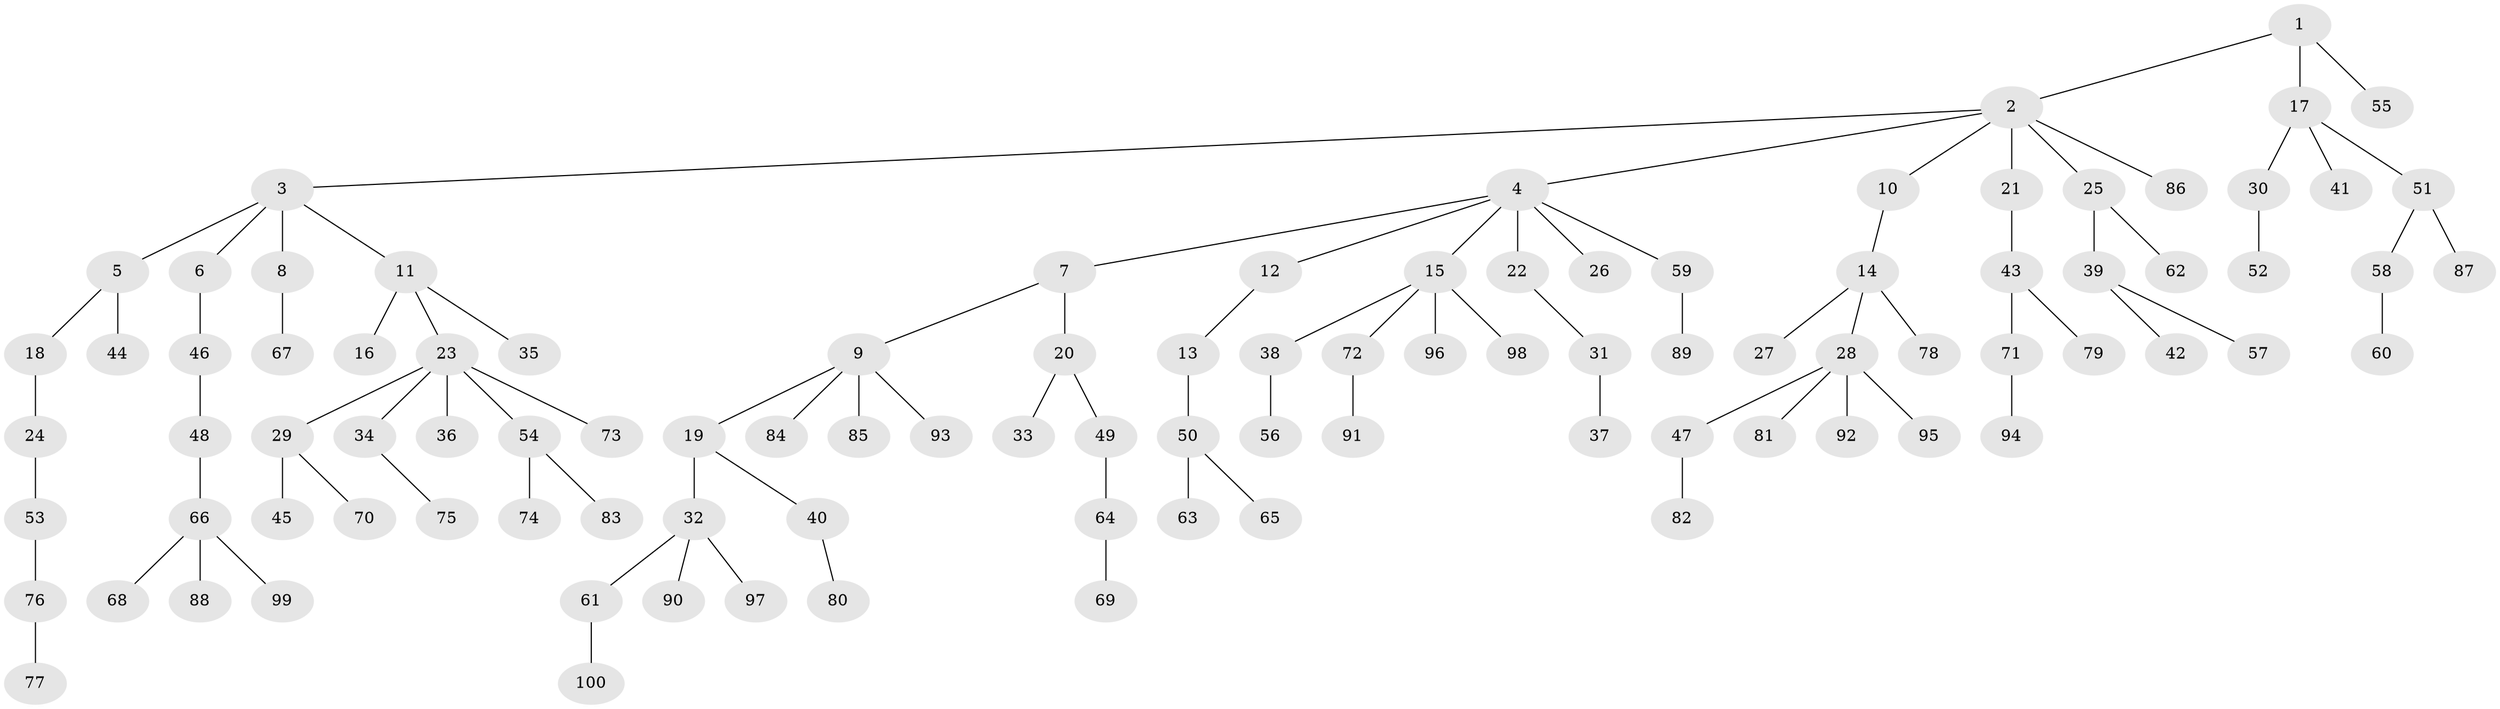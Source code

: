 // Generated by graph-tools (version 1.1) at 2025/11/02/21/25 10:11:10]
// undirected, 100 vertices, 99 edges
graph export_dot {
graph [start="1"]
  node [color=gray90,style=filled];
  1;
  2;
  3;
  4;
  5;
  6;
  7;
  8;
  9;
  10;
  11;
  12;
  13;
  14;
  15;
  16;
  17;
  18;
  19;
  20;
  21;
  22;
  23;
  24;
  25;
  26;
  27;
  28;
  29;
  30;
  31;
  32;
  33;
  34;
  35;
  36;
  37;
  38;
  39;
  40;
  41;
  42;
  43;
  44;
  45;
  46;
  47;
  48;
  49;
  50;
  51;
  52;
  53;
  54;
  55;
  56;
  57;
  58;
  59;
  60;
  61;
  62;
  63;
  64;
  65;
  66;
  67;
  68;
  69;
  70;
  71;
  72;
  73;
  74;
  75;
  76;
  77;
  78;
  79;
  80;
  81;
  82;
  83;
  84;
  85;
  86;
  87;
  88;
  89;
  90;
  91;
  92;
  93;
  94;
  95;
  96;
  97;
  98;
  99;
  100;
  1 -- 2;
  1 -- 17;
  1 -- 55;
  2 -- 3;
  2 -- 4;
  2 -- 10;
  2 -- 21;
  2 -- 25;
  2 -- 86;
  3 -- 5;
  3 -- 6;
  3 -- 8;
  3 -- 11;
  4 -- 7;
  4 -- 12;
  4 -- 15;
  4 -- 22;
  4 -- 26;
  4 -- 59;
  5 -- 18;
  5 -- 44;
  6 -- 46;
  7 -- 9;
  7 -- 20;
  8 -- 67;
  9 -- 19;
  9 -- 84;
  9 -- 85;
  9 -- 93;
  10 -- 14;
  11 -- 16;
  11 -- 23;
  11 -- 35;
  12 -- 13;
  13 -- 50;
  14 -- 27;
  14 -- 28;
  14 -- 78;
  15 -- 38;
  15 -- 72;
  15 -- 96;
  15 -- 98;
  17 -- 30;
  17 -- 41;
  17 -- 51;
  18 -- 24;
  19 -- 32;
  19 -- 40;
  20 -- 33;
  20 -- 49;
  21 -- 43;
  22 -- 31;
  23 -- 29;
  23 -- 34;
  23 -- 36;
  23 -- 54;
  23 -- 73;
  24 -- 53;
  25 -- 39;
  25 -- 62;
  28 -- 47;
  28 -- 81;
  28 -- 92;
  28 -- 95;
  29 -- 45;
  29 -- 70;
  30 -- 52;
  31 -- 37;
  32 -- 61;
  32 -- 90;
  32 -- 97;
  34 -- 75;
  38 -- 56;
  39 -- 42;
  39 -- 57;
  40 -- 80;
  43 -- 71;
  43 -- 79;
  46 -- 48;
  47 -- 82;
  48 -- 66;
  49 -- 64;
  50 -- 63;
  50 -- 65;
  51 -- 58;
  51 -- 87;
  53 -- 76;
  54 -- 74;
  54 -- 83;
  58 -- 60;
  59 -- 89;
  61 -- 100;
  64 -- 69;
  66 -- 68;
  66 -- 88;
  66 -- 99;
  71 -- 94;
  72 -- 91;
  76 -- 77;
}
